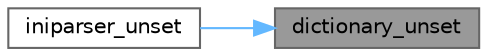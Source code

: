 digraph "dictionary_unset"
{
 // LATEX_PDF_SIZE
  bgcolor="transparent";
  edge [fontname=Helvetica,fontsize=10,labelfontname=Helvetica,labelfontsize=10];
  node [fontname=Helvetica,fontsize=10,shape=box,height=0.2,width=0.4];
  rankdir="RL";
  Node1 [label="dictionary_unset",height=0.2,width=0.4,color="gray40", fillcolor="grey60", style="filled", fontcolor="black",tooltip="Delete a key in a dictionary"];
  Node1 -> Node2 [dir="back",color="steelblue1",style="solid"];
  Node2 [label="iniparser_unset",height=0.2,width=0.4,color="grey40", fillcolor="white", style="filled",URL="$iniparser_8c.html#a2ecced40f104f8d629748bb12c1f6b6b",tooltip="Delete an entry in a dictionary"];
}
